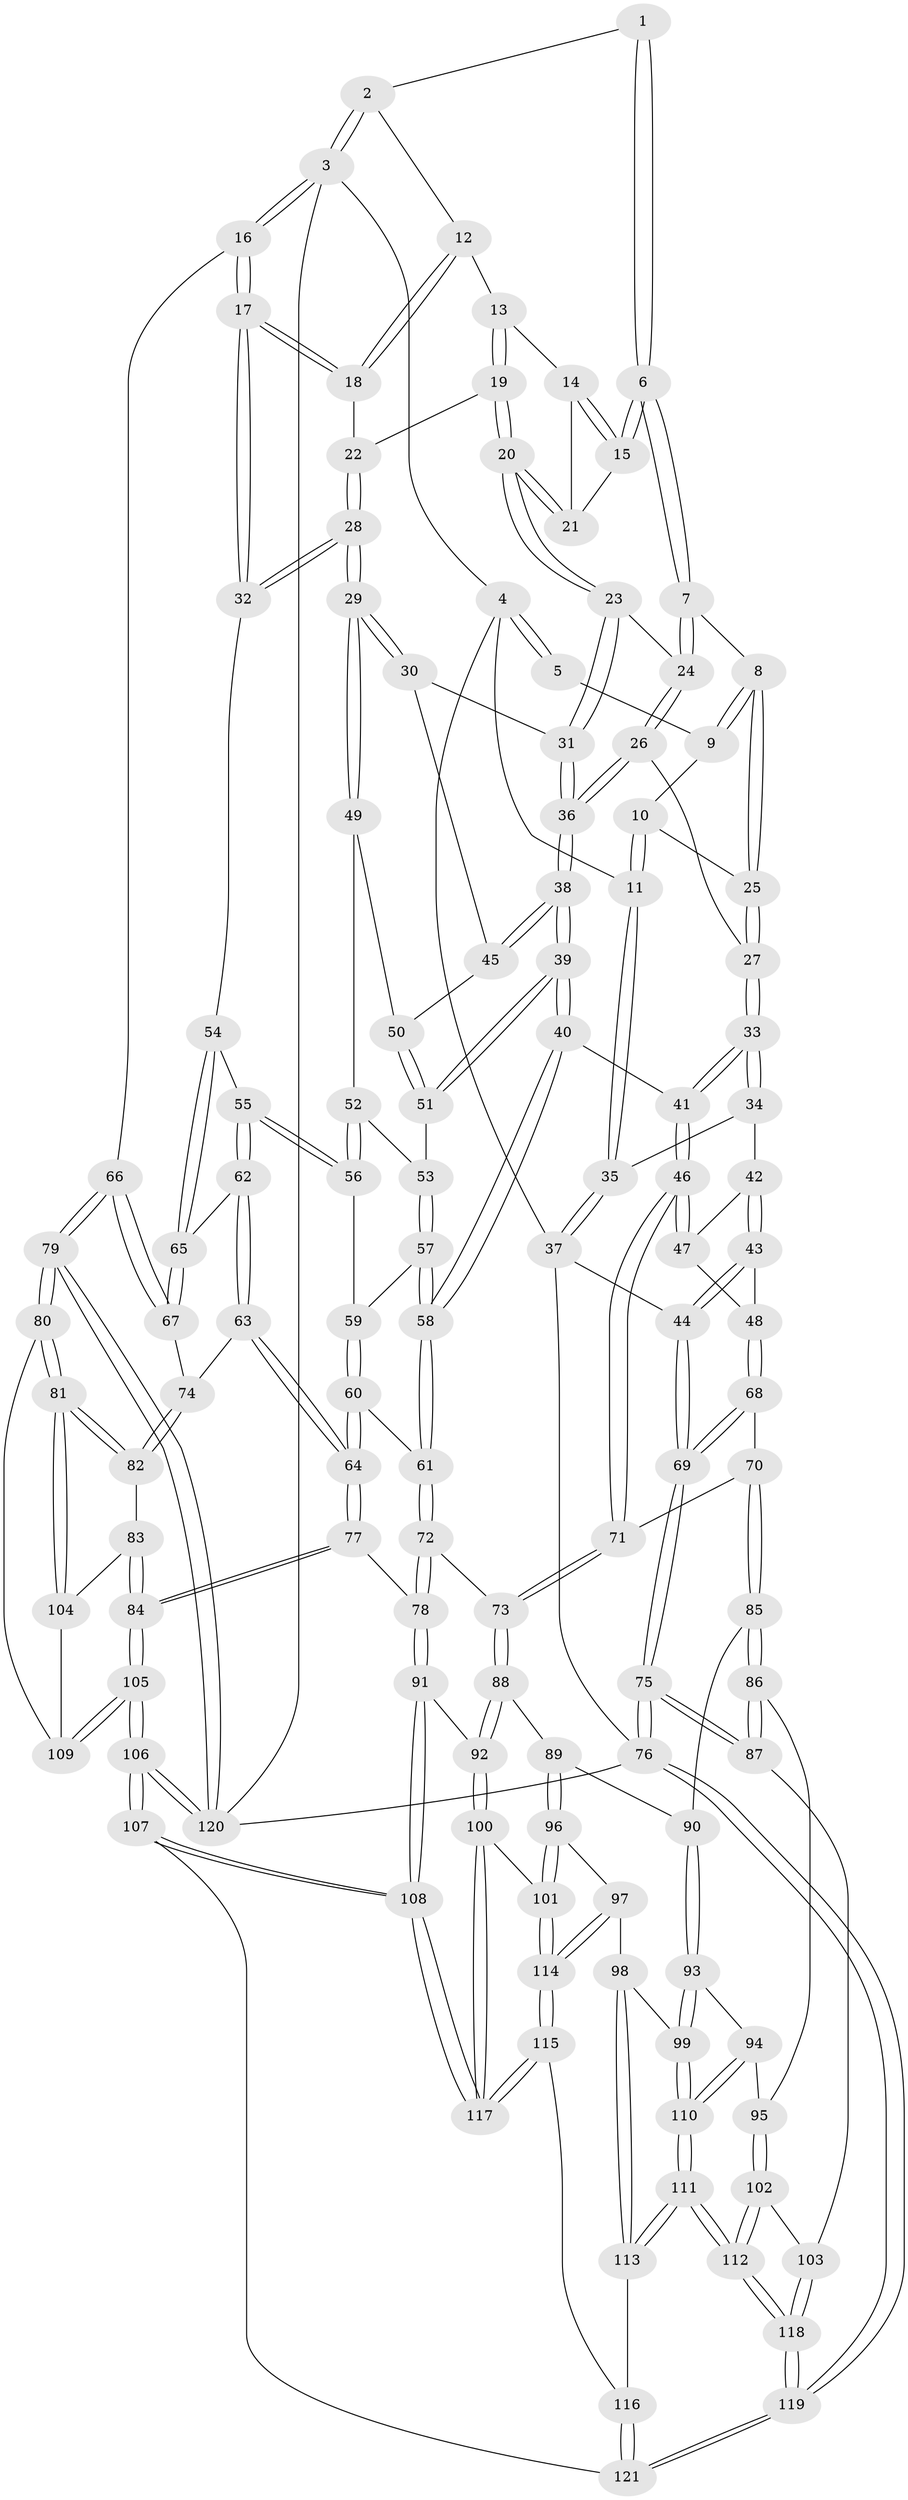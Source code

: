 // coarse degree distribution, {3: 0.15, 2: 0.016666666666666666, 5: 0.36666666666666664, 7: 0.05, 4: 0.35, 8: 0.03333333333333333, 6: 0.03333333333333333}
// Generated by graph-tools (version 1.1) at 2025/05/03/04/25 22:05:48]
// undirected, 121 vertices, 299 edges
graph export_dot {
graph [start="1"]
  node [color=gray90,style=filled];
  1 [pos="+0.5809467417435965+0"];
  2 [pos="+0.8581892006358784+0"];
  3 [pos="+1+0"];
  4 [pos="+0.213425385546102+0"];
  5 [pos="+0.2523474780187046+0"];
  6 [pos="+0.5564768008268361+0.06857319516949335"];
  7 [pos="+0.5271016627047787+0.10383411518553584"];
  8 [pos="+0.4143110180194947+0.11902620201818266"];
  9 [pos="+0.3248297097672847+0"];
  10 [pos="+0.28341035111375784+0.14989119521193356"];
  11 [pos="+0.14799636977293493+0.13885928298287703"];
  12 [pos="+0.8338110348089258+0"];
  13 [pos="+0.8133035246815645+0"];
  14 [pos="+0.7088648896914107+0.049540504570491764"];
  15 [pos="+0.5675807649531667+0.07115471130029347"];
  16 [pos="+1+0.2987051304858476"];
  17 [pos="+1+0.29921585010510526"];
  18 [pos="+0.9812464995116096+0.13929508823048908"];
  19 [pos="+0.8005051630613309+0.14219463187672654"];
  20 [pos="+0.7114981929632507+0.18904524556401536"];
  21 [pos="+0.6660174646124976+0.1273894533643646"];
  22 [pos="+0.8097624426949372+0.1515957329815301"];
  23 [pos="+0.7079000350673385+0.19445165601613626"];
  24 [pos="+0.5707478873101365+0.20760835822917215"];
  25 [pos="+0.38066753337329395+0.16620434735604303"];
  26 [pos="+0.5596510174122676+0.2516295750207058"];
  27 [pos="+0.38086204562203885+0.17014430934628197"];
  28 [pos="+0.9318439892222616+0.35790755388915013"];
  29 [pos="+0.8764379068164722+0.35644583031618743"];
  30 [pos="+0.7196473007315828+0.2953757620764402"];
  31 [pos="+0.7090623180298022+0.2582030032207727"];
  32 [pos="+0.935817201502801+0.359817082515195"];
  33 [pos="+0.37978820888088655+0.38071985748231607"];
  34 [pos="+0.14719998052568295+0.21482531802529553"];
  35 [pos="+0.1451846415884798+0.1426099804411215"];
  36 [pos="+0.5545209754077104+0.28152783254205355"];
  37 [pos="+0+0.10376903522559466"];
  38 [pos="+0.5311028720336005+0.3435008974314059"];
  39 [pos="+0.4900202576341822+0.38400230561691384"];
  40 [pos="+0.4321127501787488+0.4154353944364745"];
  41 [pos="+0.39339171740513457+0.41529574554601006"];
  42 [pos="+0.1097964403063904+0.2782862338599923"];
  43 [pos="+0+0.3601560937379943"];
  44 [pos="+0+0.36626301826374913"];
  45 [pos="+0.6767808773200712+0.3382836496520014"];
  46 [pos="+0.35931651524320196+0.4510015872996514"];
  47 [pos="+0.13140385663433346+0.3262488770359905"];
  48 [pos="+0.14295964137755576+0.48840075102191793"];
  49 [pos="+0.7314643366788499+0.42251554860593676"];
  50 [pos="+0.6855677121853949+0.36658511521193304"];
  51 [pos="+0.6430745045175754+0.43790561171252373"];
  52 [pos="+0.7299790554629315+0.4253143456195518"];
  53 [pos="+0.6529803040988778+0.4465184893173501"];
  54 [pos="+0.8925574618020109+0.47316589009843785"];
  55 [pos="+0.7696957314236988+0.5057183019641822"];
  56 [pos="+0.7343121484489964+0.4901638997322319"];
  57 [pos="+0.6605441377666529+0.48946318176670867"];
  58 [pos="+0.5835090914636866+0.5768836099405905"];
  59 [pos="+0.7125115645785783+0.5027266445895548"];
  60 [pos="+0.6941677688989496+0.6029727727136363"];
  61 [pos="+0.5869332352590818+0.5852544713080973"];
  62 [pos="+0.7618019001946198+0.5678728147746476"];
  63 [pos="+0.7348902702453217+0.6258782869544357"];
  64 [pos="+0.7327509098505983+0.6271333993662268"];
  65 [pos="+0.8930364475152167+0.5271006373142824"];
  66 [pos="+1+0.6495741782289426"];
  67 [pos="+0.9005659474774725+0.586136542587402"];
  68 [pos="+0.15054620928102194+0.49876726498148166"];
  69 [pos="+0+0.6798210597693485"];
  70 [pos="+0.2792001963060489+0.5449147001594148"];
  71 [pos="+0.35443489891143215+0.45747126281371686"];
  72 [pos="+0.5819321548640616+0.5992720218424743"];
  73 [pos="+0.5217705535217888+0.682742612836497"];
  74 [pos="+0.8889370717891601+0.6084719409251366"];
  75 [pos="+0+0.7119292199457017"];
  76 [pos="+0+1"];
  77 [pos="+0.7341120769557048+0.7481631625374856"];
  78 [pos="+0.672933250637817+0.7580138515514449"];
  79 [pos="+1+0.8394697938052126"];
  80 [pos="+1+0.8157150429383477"];
  81 [pos="+1+0.8154095990343366"];
  82 [pos="+0.8939816510811419+0.6894129594743069"];
  83 [pos="+0.8260232101881345+0.7574144661739064"];
  84 [pos="+0.7615774624374562+0.7677721074334787"];
  85 [pos="+0.2770870036953067+0.6018207085613139"];
  86 [pos="+0.24559095100695433+0.6514739189641701"];
  87 [pos="+0.01284212586598697+0.7551638780275742"];
  88 [pos="+0.5148626040256025+0.6961436494886188"];
  89 [pos="+0.49895339965606794+0.7019703074183602"];
  90 [pos="+0.375615959885859+0.6752833635478609"];
  91 [pos="+0.6227140146865536+0.7837167470641213"];
  92 [pos="+0.6073888799256187+0.7829505906432593"];
  93 [pos="+0.39093213660870163+0.7662109869334207"];
  94 [pos="+0.2957237228917676+0.8008524961827914"];
  95 [pos="+0.2520726539867061+0.703642341179001"];
  96 [pos="+0.4765517330390877+0.7734080713178629"];
  97 [pos="+0.44609013839387424+0.8121375306863662"];
  98 [pos="+0.4121862413324759+0.8098740000694002"];
  99 [pos="+0.4068347465977417+0.8080310927325629"];
  100 [pos="+0.5588099632769732+0.8280180511730312"];
  101 [pos="+0.5453639701692278+0.8258443598477953"];
  102 [pos="+0.19357837610795922+0.8381028601780374"];
  103 [pos="+0.04167460905179434+0.7885989324914415"];
  104 [pos="+0.8765214068646885+0.8072301802605507"];
  105 [pos="+0.7633261321067331+1"];
  106 [pos="+0.7238656846014802+1"];
  107 [pos="+0.7195594945791707+1"];
  108 [pos="+0.7180276243347374+1"];
  109 [pos="+0.8785141285825085+0.8940314704039354"];
  110 [pos="+0.31312390996980416+0.859624098304355"];
  111 [pos="+0.29711106626254463+0.9226240349186537"];
  112 [pos="+0.25198920904008293+0.9652413146246899"];
  113 [pos="+0.40884662272260663+0.9247838253215678"];
  114 [pos="+0.46621927155659537+0.8428682694092917"];
  115 [pos="+0.4724005824459231+0.910430563734364"];
  116 [pos="+0.40940077721903445+0.9249236876885174"];
  117 [pos="+0.5414060356932869+0.9454941248577754"];
  118 [pos="+0.18550998717686326+1"];
  119 [pos="+0.1423571402307679+1"];
  120 [pos="+1+1"];
  121 [pos="+0.4811420208241169+1"];
  1 -- 2;
  1 -- 6;
  1 -- 6;
  2 -- 3;
  2 -- 3;
  2 -- 12;
  3 -- 4;
  3 -- 16;
  3 -- 16;
  3 -- 120;
  4 -- 5;
  4 -- 5;
  4 -- 11;
  4 -- 37;
  5 -- 9;
  6 -- 7;
  6 -- 7;
  6 -- 15;
  6 -- 15;
  7 -- 8;
  7 -- 24;
  7 -- 24;
  8 -- 9;
  8 -- 9;
  8 -- 25;
  8 -- 25;
  9 -- 10;
  10 -- 11;
  10 -- 11;
  10 -- 25;
  11 -- 35;
  11 -- 35;
  12 -- 13;
  12 -- 18;
  12 -- 18;
  13 -- 14;
  13 -- 19;
  13 -- 19;
  14 -- 15;
  14 -- 15;
  14 -- 21;
  15 -- 21;
  16 -- 17;
  16 -- 17;
  16 -- 66;
  17 -- 18;
  17 -- 18;
  17 -- 32;
  17 -- 32;
  18 -- 22;
  19 -- 20;
  19 -- 20;
  19 -- 22;
  20 -- 21;
  20 -- 21;
  20 -- 23;
  20 -- 23;
  22 -- 28;
  22 -- 28;
  23 -- 24;
  23 -- 31;
  23 -- 31;
  24 -- 26;
  24 -- 26;
  25 -- 27;
  25 -- 27;
  26 -- 27;
  26 -- 36;
  26 -- 36;
  27 -- 33;
  27 -- 33;
  28 -- 29;
  28 -- 29;
  28 -- 32;
  28 -- 32;
  29 -- 30;
  29 -- 30;
  29 -- 49;
  29 -- 49;
  30 -- 31;
  30 -- 45;
  31 -- 36;
  31 -- 36;
  32 -- 54;
  33 -- 34;
  33 -- 34;
  33 -- 41;
  33 -- 41;
  34 -- 35;
  34 -- 42;
  35 -- 37;
  35 -- 37;
  36 -- 38;
  36 -- 38;
  37 -- 44;
  37 -- 76;
  38 -- 39;
  38 -- 39;
  38 -- 45;
  38 -- 45;
  39 -- 40;
  39 -- 40;
  39 -- 51;
  39 -- 51;
  40 -- 41;
  40 -- 58;
  40 -- 58;
  41 -- 46;
  41 -- 46;
  42 -- 43;
  42 -- 43;
  42 -- 47;
  43 -- 44;
  43 -- 44;
  43 -- 48;
  44 -- 69;
  44 -- 69;
  45 -- 50;
  46 -- 47;
  46 -- 47;
  46 -- 71;
  46 -- 71;
  47 -- 48;
  48 -- 68;
  48 -- 68;
  49 -- 50;
  49 -- 52;
  50 -- 51;
  50 -- 51;
  51 -- 53;
  52 -- 53;
  52 -- 56;
  52 -- 56;
  53 -- 57;
  53 -- 57;
  54 -- 55;
  54 -- 65;
  54 -- 65;
  55 -- 56;
  55 -- 56;
  55 -- 62;
  55 -- 62;
  56 -- 59;
  57 -- 58;
  57 -- 58;
  57 -- 59;
  58 -- 61;
  58 -- 61;
  59 -- 60;
  59 -- 60;
  60 -- 61;
  60 -- 64;
  60 -- 64;
  61 -- 72;
  61 -- 72;
  62 -- 63;
  62 -- 63;
  62 -- 65;
  63 -- 64;
  63 -- 64;
  63 -- 74;
  64 -- 77;
  64 -- 77;
  65 -- 67;
  65 -- 67;
  66 -- 67;
  66 -- 67;
  66 -- 79;
  66 -- 79;
  67 -- 74;
  68 -- 69;
  68 -- 69;
  68 -- 70;
  69 -- 75;
  69 -- 75;
  70 -- 71;
  70 -- 85;
  70 -- 85;
  71 -- 73;
  71 -- 73;
  72 -- 73;
  72 -- 78;
  72 -- 78;
  73 -- 88;
  73 -- 88;
  74 -- 82;
  74 -- 82;
  75 -- 76;
  75 -- 76;
  75 -- 87;
  75 -- 87;
  76 -- 119;
  76 -- 119;
  76 -- 120;
  77 -- 78;
  77 -- 84;
  77 -- 84;
  78 -- 91;
  78 -- 91;
  79 -- 80;
  79 -- 80;
  79 -- 120;
  79 -- 120;
  80 -- 81;
  80 -- 81;
  80 -- 109;
  81 -- 82;
  81 -- 82;
  81 -- 104;
  81 -- 104;
  82 -- 83;
  83 -- 84;
  83 -- 84;
  83 -- 104;
  84 -- 105;
  84 -- 105;
  85 -- 86;
  85 -- 86;
  85 -- 90;
  86 -- 87;
  86 -- 87;
  86 -- 95;
  87 -- 103;
  88 -- 89;
  88 -- 92;
  88 -- 92;
  89 -- 90;
  89 -- 96;
  89 -- 96;
  90 -- 93;
  90 -- 93;
  91 -- 92;
  91 -- 108;
  91 -- 108;
  92 -- 100;
  92 -- 100;
  93 -- 94;
  93 -- 99;
  93 -- 99;
  94 -- 95;
  94 -- 110;
  94 -- 110;
  95 -- 102;
  95 -- 102;
  96 -- 97;
  96 -- 101;
  96 -- 101;
  97 -- 98;
  97 -- 114;
  97 -- 114;
  98 -- 99;
  98 -- 113;
  98 -- 113;
  99 -- 110;
  99 -- 110;
  100 -- 101;
  100 -- 117;
  100 -- 117;
  101 -- 114;
  101 -- 114;
  102 -- 103;
  102 -- 112;
  102 -- 112;
  103 -- 118;
  103 -- 118;
  104 -- 109;
  105 -- 106;
  105 -- 106;
  105 -- 109;
  105 -- 109;
  106 -- 107;
  106 -- 107;
  106 -- 120;
  106 -- 120;
  107 -- 108;
  107 -- 108;
  107 -- 121;
  108 -- 117;
  108 -- 117;
  110 -- 111;
  110 -- 111;
  111 -- 112;
  111 -- 112;
  111 -- 113;
  111 -- 113;
  112 -- 118;
  112 -- 118;
  113 -- 116;
  114 -- 115;
  114 -- 115;
  115 -- 116;
  115 -- 117;
  115 -- 117;
  116 -- 121;
  116 -- 121;
  118 -- 119;
  118 -- 119;
  119 -- 121;
  119 -- 121;
}
